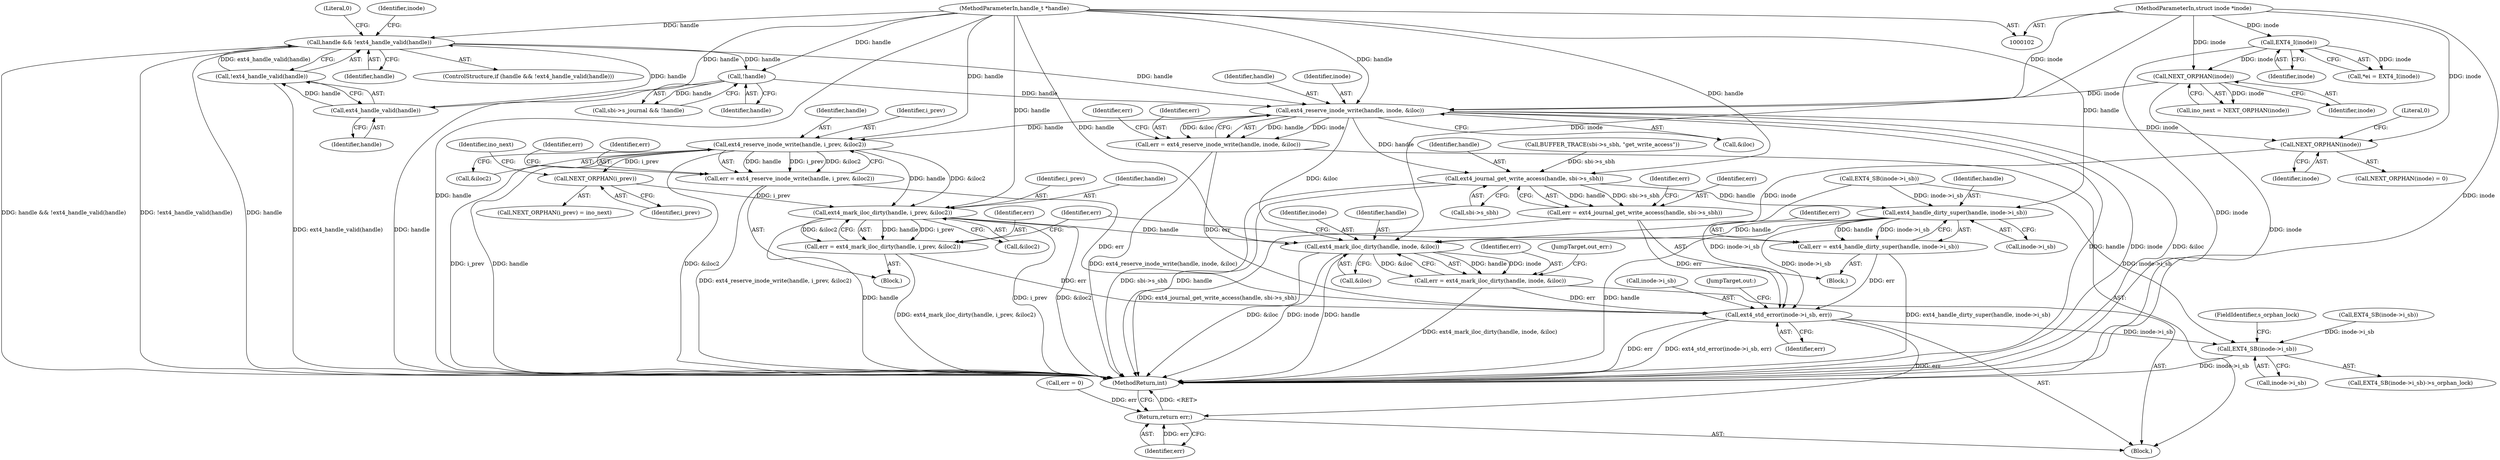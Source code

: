 digraph "0_linux_c9b92530a723ac5ef8e352885a1862b18f31b2f5_0@pointer" {
"1000180" [label="(Call,ext4_reserve_inode_write(handle, inode, &iloc))"];
"1000120" [label="(Call,handle && !ext4_handle_valid(handle))"];
"1000123" [label="(Call,ext4_handle_valid(handle))"];
"1000103" [label="(MethodParameterIn,handle_t *handle)"];
"1000122" [label="(Call,!ext4_handle_valid(handle))"];
"1000175" [label="(Call,!handle)"];
"1000144" [label="(Call,NEXT_ORPHAN(inode))"];
"1000110" [label="(Call,EXT4_I(inode))"];
"1000104" [label="(MethodParameterIn,struct inode *inode)"];
"1000178" [label="(Call,err = ext4_reserve_inode_write(handle, inode, &iloc))"];
"1000277" [label="(Call,ext4_std_error(inode->i_sb, err))"];
"1000286" [label="(Call,EXT4_SB(inode->i_sb))"];
"1000291" [label="(Return,return err;)"];
"1000207" [label="(Call,ext4_journal_get_write_access(handle, sbi->s_sbh))"];
"1000205" [label="(Call,err = ext4_journal_get_write_access(handle, sbi->s_sbh))"];
"1000225" [label="(Call,ext4_handle_dirty_super(handle, inode->i_sb))"];
"1000223" [label="(Call,err = ext4_handle_dirty_super(handle, inode->i_sb))"];
"1000271" [label="(Call,ext4_mark_iloc_dirty(handle, inode, &iloc))"];
"1000269" [label="(Call,err = ext4_mark_iloc_dirty(handle, inode, &iloc))"];
"1000243" [label="(Call,ext4_reserve_inode_write(handle, i_prev, &iloc2))"];
"1000241" [label="(Call,err = ext4_reserve_inode_write(handle, i_prev, &iloc2))"];
"1000252" [label="(Call,NEXT_ORPHAN(i_prev))"];
"1000257" [label="(Call,ext4_mark_iloc_dirty(handle, i_prev, &iloc2))"];
"1000255" [label="(Call,err = ext4_mark_iloc_dirty(handle, i_prev, &iloc2))"];
"1000266" [label="(Call,NEXT_ORPHAN(inode))"];
"1000281" [label="(Identifier,err)"];
"1000175" [label="(Call,!handle)"];
"1000246" [label="(Call,&iloc2)"];
"1000244" [label="(Identifier,handle)"];
"1000195" [label="(Block,)"];
"1000249" [label="(Identifier,err)"];
"1000180" [label="(Call,ext4_reserve_inode_write(handle, inode, &iloc))"];
"1000272" [label="(Identifier,handle)"];
"1000142" [label="(Call,ino_next = NEXT_ORPHAN(inode))"];
"1000282" [label="(JumpTarget,out:)"];
"1000105" [label="(Block,)"];
"1000103" [label="(MethodParameterIn,handle_t *handle)"];
"1000123" [label="(Call,ext4_handle_valid(handle))"];
"1000155" [label="(Call,EXT4_SB(inode->i_sb))"];
"1000251" [label="(Call,NEXT_ORPHAN(i_prev) = ino_next)"];
"1000267" [label="(Identifier,inode)"];
"1000266" [label="(Call,NEXT_ORPHAN(inode))"];
"1000258" [label="(Identifier,handle)"];
"1000257" [label="(Call,ext4_mark_iloc_dirty(handle, i_prev, &iloc2))"];
"1000111" [label="(Identifier,inode)"];
"1000145" [label="(Identifier,inode)"];
"1000276" [label="(JumpTarget,out_err:)"];
"1000104" [label="(MethodParameterIn,struct inode *inode)"];
"1000241" [label="(Call,err = ext4_reserve_inode_write(handle, i_prev, &iloc2))"];
"1000277" [label="(Call,ext4_std_error(inode->i_sb, err))"];
"1000181" [label="(Identifier,handle)"];
"1000121" [label="(Identifier,handle)"];
"1000182" [label="(Identifier,inode)"];
"1000213" [label="(Identifier,err)"];
"1000226" [label="(Identifier,handle)"];
"1000259" [label="(Identifier,i_prev)"];
"1000183" [label="(Call,&iloc)"];
"1000108" [label="(Call,*ei = EXT4_I(inode))"];
"1000242" [label="(Identifier,err)"];
"1000265" [label="(Call,NEXT_ORPHAN(inode) = 0)"];
"1000176" [label="(Identifier,handle)"];
"1000209" [label="(Call,sbi->s_sbh)"];
"1000260" [label="(Call,&iloc2)"];
"1000252" [label="(Call,NEXT_ORPHAN(i_prev))"];
"1000274" [label="(Call,&iloc)"];
"1000207" [label="(Call,ext4_journal_get_write_access(handle, sbi->s_sbh))"];
"1000126" [label="(Literal,0)"];
"1000263" [label="(Identifier,err)"];
"1000132" [label="(Identifier,inode)"];
"1000116" [label="(Call,err = 0)"];
"1000285" [label="(Call,EXT4_SB(inode->i_sb)->s_orphan_lock)"];
"1000269" [label="(Call,err = ext4_mark_iloc_dirty(handle, inode, &iloc))"];
"1000171" [label="(Call,sbi->s_journal && !handle)"];
"1000255" [label="(Call,err = ext4_mark_iloc_dirty(handle, i_prev, &iloc2))"];
"1000256" [label="(Identifier,err)"];
"1000119" [label="(ControlStructure,if (handle && !ext4_handle_valid(handle)))"];
"1000268" [label="(Literal,0)"];
"1000110" [label="(Call,EXT4_I(inode))"];
"1000253" [label="(Identifier,i_prev)"];
"1000270" [label="(Identifier,err)"];
"1000223" [label="(Call,err = ext4_handle_dirty_super(handle, inode->i_sb))"];
"1000206" [label="(Identifier,err)"];
"1000254" [label="(Identifier,ino_next)"];
"1000287" [label="(Call,inode->i_sb)"];
"1000122" [label="(Call,!ext4_handle_valid(handle))"];
"1000225" [label="(Call,ext4_handle_dirty_super(handle, inode->i_sb))"];
"1000231" [label="(Block,)"];
"1000286" [label="(Call,EXT4_SB(inode->i_sb))"];
"1000243" [label="(Call,ext4_reserve_inode_write(handle, i_prev, &iloc2))"];
"1000299" [label="(MethodReturn,int)"];
"1000291" [label="(Return,return err;)"];
"1000124" [label="(Identifier,handle)"];
"1000144" [label="(Call,NEXT_ORPHAN(inode))"];
"1000200" [label="(Call,BUFFER_TRACE(sbi->s_sbh, \"get_write_access\"))"];
"1000273" [label="(Identifier,inode)"];
"1000227" [label="(Call,inode->i_sb)"];
"1000186" [label="(Identifier,err)"];
"1000290" [label="(FieldIdentifier,s_orphan_lock)"];
"1000271" [label="(Call,ext4_mark_iloc_dirty(handle, inode, &iloc))"];
"1000292" [label="(Identifier,err)"];
"1000178" [label="(Call,err = ext4_reserve_inode_write(handle, inode, &iloc))"];
"1000120" [label="(Call,handle && !ext4_handle_valid(handle))"];
"1000224" [label="(Identifier,err)"];
"1000278" [label="(Call,inode->i_sb)"];
"1000130" [label="(Call,EXT4_SB(inode->i_sb))"];
"1000245" [label="(Identifier,i_prev)"];
"1000208" [label="(Identifier,handle)"];
"1000179" [label="(Identifier,err)"];
"1000205" [label="(Call,err = ext4_journal_get_write_access(handle, sbi->s_sbh))"];
"1000180" -> "1000178"  [label="AST: "];
"1000180" -> "1000183"  [label="CFG: "];
"1000181" -> "1000180"  [label="AST: "];
"1000182" -> "1000180"  [label="AST: "];
"1000183" -> "1000180"  [label="AST: "];
"1000178" -> "1000180"  [label="CFG: "];
"1000180" -> "1000299"  [label="DDG: handle"];
"1000180" -> "1000299"  [label="DDG: inode"];
"1000180" -> "1000299"  [label="DDG: &iloc"];
"1000180" -> "1000178"  [label="DDG: handle"];
"1000180" -> "1000178"  [label="DDG: inode"];
"1000180" -> "1000178"  [label="DDG: &iloc"];
"1000120" -> "1000180"  [label="DDG: handle"];
"1000175" -> "1000180"  [label="DDG: handle"];
"1000103" -> "1000180"  [label="DDG: handle"];
"1000144" -> "1000180"  [label="DDG: inode"];
"1000104" -> "1000180"  [label="DDG: inode"];
"1000180" -> "1000207"  [label="DDG: handle"];
"1000180" -> "1000243"  [label="DDG: handle"];
"1000180" -> "1000266"  [label="DDG: inode"];
"1000180" -> "1000271"  [label="DDG: &iloc"];
"1000120" -> "1000119"  [label="AST: "];
"1000120" -> "1000121"  [label="CFG: "];
"1000120" -> "1000122"  [label="CFG: "];
"1000121" -> "1000120"  [label="AST: "];
"1000122" -> "1000120"  [label="AST: "];
"1000126" -> "1000120"  [label="CFG: "];
"1000132" -> "1000120"  [label="CFG: "];
"1000120" -> "1000299"  [label="DDG: handle"];
"1000120" -> "1000299"  [label="DDG: handle && !ext4_handle_valid(handle)"];
"1000120" -> "1000299"  [label="DDG: !ext4_handle_valid(handle)"];
"1000123" -> "1000120"  [label="DDG: handle"];
"1000103" -> "1000120"  [label="DDG: handle"];
"1000122" -> "1000120"  [label="DDG: ext4_handle_valid(handle)"];
"1000120" -> "1000175"  [label="DDG: handle"];
"1000123" -> "1000122"  [label="AST: "];
"1000123" -> "1000124"  [label="CFG: "];
"1000124" -> "1000123"  [label="AST: "];
"1000122" -> "1000123"  [label="CFG: "];
"1000123" -> "1000122"  [label="DDG: handle"];
"1000103" -> "1000123"  [label="DDG: handle"];
"1000103" -> "1000102"  [label="AST: "];
"1000103" -> "1000299"  [label="DDG: handle"];
"1000103" -> "1000175"  [label="DDG: handle"];
"1000103" -> "1000207"  [label="DDG: handle"];
"1000103" -> "1000225"  [label="DDG: handle"];
"1000103" -> "1000243"  [label="DDG: handle"];
"1000103" -> "1000257"  [label="DDG: handle"];
"1000103" -> "1000271"  [label="DDG: handle"];
"1000122" -> "1000299"  [label="DDG: ext4_handle_valid(handle)"];
"1000175" -> "1000171"  [label="AST: "];
"1000175" -> "1000176"  [label="CFG: "];
"1000176" -> "1000175"  [label="AST: "];
"1000171" -> "1000175"  [label="CFG: "];
"1000175" -> "1000299"  [label="DDG: handle"];
"1000175" -> "1000171"  [label="DDG: handle"];
"1000144" -> "1000142"  [label="AST: "];
"1000144" -> "1000145"  [label="CFG: "];
"1000145" -> "1000144"  [label="AST: "];
"1000142" -> "1000144"  [label="CFG: "];
"1000144" -> "1000299"  [label="DDG: inode"];
"1000144" -> "1000142"  [label="DDG: inode"];
"1000110" -> "1000144"  [label="DDG: inode"];
"1000104" -> "1000144"  [label="DDG: inode"];
"1000110" -> "1000108"  [label="AST: "];
"1000110" -> "1000111"  [label="CFG: "];
"1000111" -> "1000110"  [label="AST: "];
"1000108" -> "1000110"  [label="CFG: "];
"1000110" -> "1000299"  [label="DDG: inode"];
"1000110" -> "1000108"  [label="DDG: inode"];
"1000104" -> "1000110"  [label="DDG: inode"];
"1000104" -> "1000102"  [label="AST: "];
"1000104" -> "1000299"  [label="DDG: inode"];
"1000104" -> "1000266"  [label="DDG: inode"];
"1000104" -> "1000271"  [label="DDG: inode"];
"1000178" -> "1000105"  [label="AST: "];
"1000179" -> "1000178"  [label="AST: "];
"1000186" -> "1000178"  [label="CFG: "];
"1000178" -> "1000299"  [label="DDG: ext4_reserve_inode_write(handle, inode, &iloc)"];
"1000178" -> "1000277"  [label="DDG: err"];
"1000277" -> "1000105"  [label="AST: "];
"1000277" -> "1000281"  [label="CFG: "];
"1000278" -> "1000277"  [label="AST: "];
"1000281" -> "1000277"  [label="AST: "];
"1000282" -> "1000277"  [label="CFG: "];
"1000277" -> "1000299"  [label="DDG: err"];
"1000277" -> "1000299"  [label="DDG: ext4_std_error(inode->i_sb, err)"];
"1000225" -> "1000277"  [label="DDG: inode->i_sb"];
"1000155" -> "1000277"  [label="DDG: inode->i_sb"];
"1000205" -> "1000277"  [label="DDG: err"];
"1000241" -> "1000277"  [label="DDG: err"];
"1000269" -> "1000277"  [label="DDG: err"];
"1000255" -> "1000277"  [label="DDG: err"];
"1000223" -> "1000277"  [label="DDG: err"];
"1000277" -> "1000286"  [label="DDG: inode->i_sb"];
"1000277" -> "1000291"  [label="DDG: err"];
"1000286" -> "1000285"  [label="AST: "];
"1000286" -> "1000287"  [label="CFG: "];
"1000287" -> "1000286"  [label="AST: "];
"1000290" -> "1000286"  [label="CFG: "];
"1000286" -> "1000299"  [label="DDG: inode->i_sb"];
"1000155" -> "1000286"  [label="DDG: inode->i_sb"];
"1000130" -> "1000286"  [label="DDG: inode->i_sb"];
"1000291" -> "1000105"  [label="AST: "];
"1000291" -> "1000292"  [label="CFG: "];
"1000292" -> "1000291"  [label="AST: "];
"1000299" -> "1000291"  [label="CFG: "];
"1000291" -> "1000299"  [label="DDG: <RET>"];
"1000292" -> "1000291"  [label="DDG: err"];
"1000116" -> "1000291"  [label="DDG: err"];
"1000207" -> "1000205"  [label="AST: "];
"1000207" -> "1000209"  [label="CFG: "];
"1000208" -> "1000207"  [label="AST: "];
"1000209" -> "1000207"  [label="AST: "];
"1000205" -> "1000207"  [label="CFG: "];
"1000207" -> "1000299"  [label="DDG: sbi->s_sbh"];
"1000207" -> "1000299"  [label="DDG: handle"];
"1000207" -> "1000205"  [label="DDG: handle"];
"1000207" -> "1000205"  [label="DDG: sbi->s_sbh"];
"1000200" -> "1000207"  [label="DDG: sbi->s_sbh"];
"1000207" -> "1000225"  [label="DDG: handle"];
"1000205" -> "1000195"  [label="AST: "];
"1000206" -> "1000205"  [label="AST: "];
"1000213" -> "1000205"  [label="CFG: "];
"1000205" -> "1000299"  [label="DDG: ext4_journal_get_write_access(handle, sbi->s_sbh)"];
"1000225" -> "1000223"  [label="AST: "];
"1000225" -> "1000227"  [label="CFG: "];
"1000226" -> "1000225"  [label="AST: "];
"1000227" -> "1000225"  [label="AST: "];
"1000223" -> "1000225"  [label="CFG: "];
"1000225" -> "1000299"  [label="DDG: handle"];
"1000225" -> "1000223"  [label="DDG: handle"];
"1000225" -> "1000223"  [label="DDG: inode->i_sb"];
"1000155" -> "1000225"  [label="DDG: inode->i_sb"];
"1000225" -> "1000271"  [label="DDG: handle"];
"1000223" -> "1000195"  [label="AST: "];
"1000224" -> "1000223"  [label="AST: "];
"1000263" -> "1000223"  [label="CFG: "];
"1000223" -> "1000299"  [label="DDG: ext4_handle_dirty_super(handle, inode->i_sb)"];
"1000271" -> "1000269"  [label="AST: "];
"1000271" -> "1000274"  [label="CFG: "];
"1000272" -> "1000271"  [label="AST: "];
"1000273" -> "1000271"  [label="AST: "];
"1000274" -> "1000271"  [label="AST: "];
"1000269" -> "1000271"  [label="CFG: "];
"1000271" -> "1000299"  [label="DDG: handle"];
"1000271" -> "1000299"  [label="DDG: &iloc"];
"1000271" -> "1000299"  [label="DDG: inode"];
"1000271" -> "1000269"  [label="DDG: handle"];
"1000271" -> "1000269"  [label="DDG: inode"];
"1000271" -> "1000269"  [label="DDG: &iloc"];
"1000257" -> "1000271"  [label="DDG: handle"];
"1000266" -> "1000271"  [label="DDG: inode"];
"1000269" -> "1000105"  [label="AST: "];
"1000270" -> "1000269"  [label="AST: "];
"1000276" -> "1000269"  [label="CFG: "];
"1000269" -> "1000299"  [label="DDG: ext4_mark_iloc_dirty(handle, inode, &iloc)"];
"1000243" -> "1000241"  [label="AST: "];
"1000243" -> "1000246"  [label="CFG: "];
"1000244" -> "1000243"  [label="AST: "];
"1000245" -> "1000243"  [label="AST: "];
"1000246" -> "1000243"  [label="AST: "];
"1000241" -> "1000243"  [label="CFG: "];
"1000243" -> "1000299"  [label="DDG: handle"];
"1000243" -> "1000299"  [label="DDG: i_prev"];
"1000243" -> "1000299"  [label="DDG: &iloc2"];
"1000243" -> "1000241"  [label="DDG: handle"];
"1000243" -> "1000241"  [label="DDG: i_prev"];
"1000243" -> "1000241"  [label="DDG: &iloc2"];
"1000243" -> "1000252"  [label="DDG: i_prev"];
"1000243" -> "1000257"  [label="DDG: handle"];
"1000243" -> "1000257"  [label="DDG: &iloc2"];
"1000241" -> "1000231"  [label="AST: "];
"1000242" -> "1000241"  [label="AST: "];
"1000249" -> "1000241"  [label="CFG: "];
"1000241" -> "1000299"  [label="DDG: ext4_reserve_inode_write(handle, i_prev, &iloc2)"];
"1000252" -> "1000251"  [label="AST: "];
"1000252" -> "1000253"  [label="CFG: "];
"1000253" -> "1000252"  [label="AST: "];
"1000254" -> "1000252"  [label="CFG: "];
"1000252" -> "1000257"  [label="DDG: i_prev"];
"1000257" -> "1000255"  [label="AST: "];
"1000257" -> "1000260"  [label="CFG: "];
"1000258" -> "1000257"  [label="AST: "];
"1000259" -> "1000257"  [label="AST: "];
"1000260" -> "1000257"  [label="AST: "];
"1000255" -> "1000257"  [label="CFG: "];
"1000257" -> "1000299"  [label="DDG: i_prev"];
"1000257" -> "1000299"  [label="DDG: &iloc2"];
"1000257" -> "1000299"  [label="DDG: handle"];
"1000257" -> "1000255"  [label="DDG: handle"];
"1000257" -> "1000255"  [label="DDG: i_prev"];
"1000257" -> "1000255"  [label="DDG: &iloc2"];
"1000255" -> "1000231"  [label="AST: "];
"1000256" -> "1000255"  [label="AST: "];
"1000263" -> "1000255"  [label="CFG: "];
"1000255" -> "1000299"  [label="DDG: ext4_mark_iloc_dirty(handle, i_prev, &iloc2)"];
"1000266" -> "1000265"  [label="AST: "];
"1000266" -> "1000267"  [label="CFG: "];
"1000267" -> "1000266"  [label="AST: "];
"1000268" -> "1000266"  [label="CFG: "];
}
